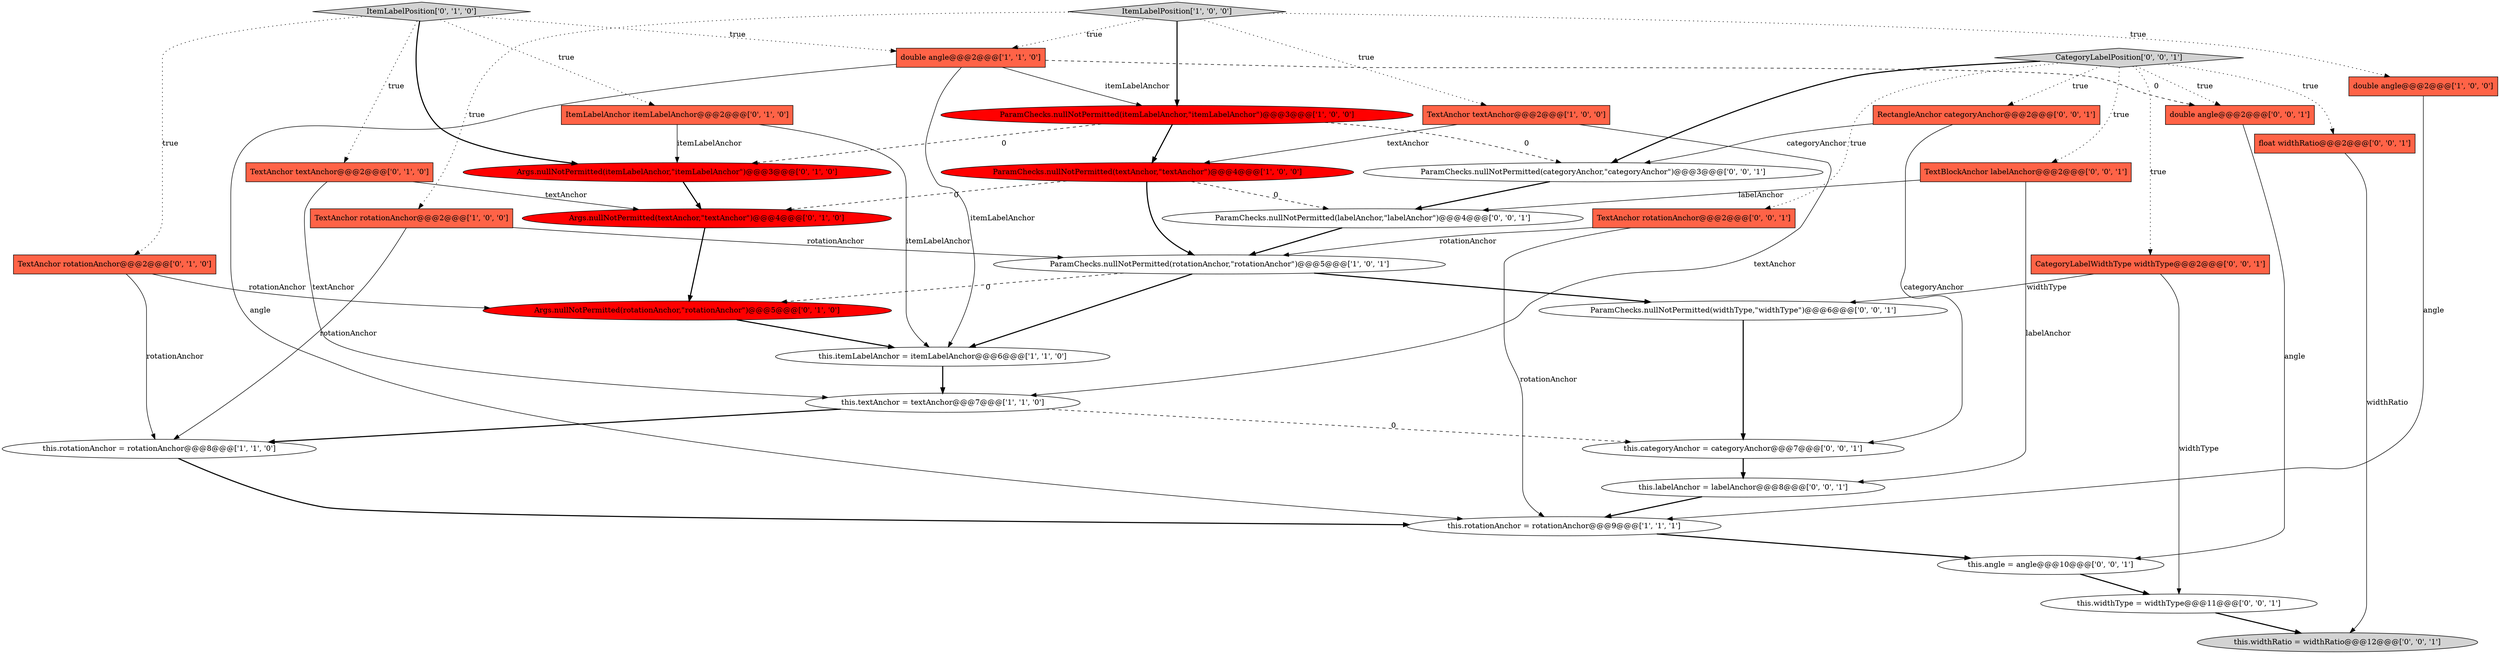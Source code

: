 digraph {
22 [style = filled, label = "ParamChecks.nullNotPermitted(widthType,\"widthType\")@@@6@@@['0', '0', '1']", fillcolor = white, shape = ellipse image = "AAA0AAABBB3BBB"];
23 [style = filled, label = "this.widthType = widthType@@@11@@@['0', '0', '1']", fillcolor = white, shape = ellipse image = "AAA0AAABBB3BBB"];
4 [style = filled, label = "TextAnchor textAnchor@@@2@@@['1', '0', '0']", fillcolor = tomato, shape = box image = "AAA0AAABBB1BBB"];
31 [style = filled, label = "float widthRatio@@@2@@@['0', '0', '1']", fillcolor = tomato, shape = box image = "AAA0AAABBB3BBB"];
28 [style = filled, label = "CategoryLabelWidthType widthType@@@2@@@['0', '0', '1']", fillcolor = tomato, shape = box image = "AAA0AAABBB3BBB"];
20 [style = filled, label = "ParamChecks.nullNotPermitted(labelAnchor,\"labelAnchor\")@@@4@@@['0', '0', '1']", fillcolor = white, shape = ellipse image = "AAA0AAABBB3BBB"];
3 [style = filled, label = "ItemLabelPosition['1', '0', '0']", fillcolor = lightgray, shape = diamond image = "AAA0AAABBB1BBB"];
11 [style = filled, label = "this.rotationAnchor = rotationAnchor@@@8@@@['1', '1', '0']", fillcolor = white, shape = ellipse image = "AAA0AAABBB1BBB"];
19 [style = filled, label = "RectangleAnchor categoryAnchor@@@2@@@['0', '0', '1']", fillcolor = tomato, shape = box image = "AAA0AAABBB3BBB"];
26 [style = filled, label = "this.labelAnchor = labelAnchor@@@8@@@['0', '0', '1']", fillcolor = white, shape = ellipse image = "AAA0AAABBB3BBB"];
10 [style = filled, label = "this.textAnchor = textAnchor@@@7@@@['1', '1', '0']", fillcolor = white, shape = ellipse image = "AAA0AAABBB1BBB"];
1 [style = filled, label = "TextAnchor rotationAnchor@@@2@@@['1', '0', '0']", fillcolor = tomato, shape = box image = "AAA0AAABBB1BBB"];
14 [style = filled, label = "Args.nullNotPermitted(rotationAnchor,\"rotationAnchor\")@@@5@@@['0', '1', '0']", fillcolor = red, shape = ellipse image = "AAA1AAABBB2BBB"];
32 [style = filled, label = "double angle@@@2@@@['0', '0', '1']", fillcolor = tomato, shape = box image = "AAA0AAABBB3BBB"];
2 [style = filled, label = "double angle@@@2@@@['1', '0', '0']", fillcolor = tomato, shape = box image = "AAA0AAABBB1BBB"];
0 [style = filled, label = "ParamChecks.nullNotPermitted(rotationAnchor,\"rotationAnchor\")@@@5@@@['1', '0', '1']", fillcolor = white, shape = ellipse image = "AAA0AAABBB1BBB"];
8 [style = filled, label = "double angle@@@2@@@['1', '1', '0']", fillcolor = tomato, shape = box image = "AAA0AAABBB1BBB"];
33 [style = filled, label = "this.categoryAnchor = categoryAnchor@@@7@@@['0', '0', '1']", fillcolor = white, shape = ellipse image = "AAA0AAABBB3BBB"];
12 [style = filled, label = "TextAnchor rotationAnchor@@@2@@@['0', '1', '0']", fillcolor = tomato, shape = box image = "AAA0AAABBB2BBB"];
27 [style = filled, label = "TextBlockAnchor labelAnchor@@@2@@@['0', '0', '1']", fillcolor = tomato, shape = box image = "AAA0AAABBB3BBB"];
30 [style = filled, label = "CategoryLabelPosition['0', '0', '1']", fillcolor = lightgray, shape = diamond image = "AAA0AAABBB3BBB"];
18 [style = filled, label = "TextAnchor textAnchor@@@2@@@['0', '1', '0']", fillcolor = tomato, shape = box image = "AAA0AAABBB2BBB"];
5 [style = filled, label = "ParamChecks.nullNotPermitted(textAnchor,\"textAnchor\")@@@4@@@['1', '0', '0']", fillcolor = red, shape = ellipse image = "AAA1AAABBB1BBB"];
15 [style = filled, label = "ItemLabelPosition['0', '1', '0']", fillcolor = lightgray, shape = diamond image = "AAA0AAABBB2BBB"];
6 [style = filled, label = "this.rotationAnchor = rotationAnchor@@@9@@@['1', '1', '1']", fillcolor = white, shape = ellipse image = "AAA0AAABBB1BBB"];
29 [style = filled, label = "this.angle = angle@@@10@@@['0', '0', '1']", fillcolor = white, shape = ellipse image = "AAA0AAABBB3BBB"];
24 [style = filled, label = "this.widthRatio = widthRatio@@@12@@@['0', '0', '1']", fillcolor = lightgray, shape = ellipse image = "AAA0AAABBB3BBB"];
9 [style = filled, label = "ParamChecks.nullNotPermitted(itemLabelAnchor,\"itemLabelAnchor\")@@@3@@@['1', '0', '0']", fillcolor = red, shape = ellipse image = "AAA1AAABBB1BBB"];
16 [style = filled, label = "Args.nullNotPermitted(textAnchor,\"textAnchor\")@@@4@@@['0', '1', '0']", fillcolor = red, shape = ellipse image = "AAA1AAABBB2BBB"];
17 [style = filled, label = "ItemLabelAnchor itemLabelAnchor@@@2@@@['0', '1', '0']", fillcolor = tomato, shape = box image = "AAA0AAABBB2BBB"];
25 [style = filled, label = "TextAnchor rotationAnchor@@@2@@@['0', '0', '1']", fillcolor = tomato, shape = box image = "AAA0AAABBB3BBB"];
13 [style = filled, label = "Args.nullNotPermitted(itemLabelAnchor,\"itemLabelAnchor\")@@@3@@@['0', '1', '0']", fillcolor = red, shape = ellipse image = "AAA1AAABBB2BBB"];
7 [style = filled, label = "this.itemLabelAnchor = itemLabelAnchor@@@6@@@['1', '1', '0']", fillcolor = white, shape = ellipse image = "AAA0AAABBB1BBB"];
21 [style = filled, label = "ParamChecks.nullNotPermitted(categoryAnchor,\"categoryAnchor\")@@@3@@@['0', '0', '1']", fillcolor = white, shape = ellipse image = "AAA0AAABBB3BBB"];
8->9 [style = solid, label="itemLabelAnchor"];
2->6 [style = solid, label="angle"];
28->23 [style = solid, label="widthType"];
15->13 [style = bold, label=""];
1->0 [style = solid, label="rotationAnchor"];
22->33 [style = bold, label=""];
7->10 [style = bold, label=""];
30->27 [style = dotted, label="true"];
19->33 [style = solid, label="categoryAnchor"];
11->6 [style = bold, label=""];
20->0 [style = bold, label=""];
15->18 [style = dotted, label="true"];
30->19 [style = dotted, label="true"];
8->32 [style = dashed, label="0"];
12->14 [style = solid, label="rotationAnchor"];
3->4 [style = dotted, label="true"];
28->22 [style = solid, label="widthType"];
10->33 [style = dashed, label="0"];
29->23 [style = bold, label=""];
12->11 [style = solid, label="rotationAnchor"];
25->6 [style = solid, label="rotationAnchor"];
26->6 [style = bold, label=""];
8->6 [style = solid, label="angle"];
8->7 [style = solid, label="itemLabelAnchor"];
4->10 [style = solid, label="textAnchor"];
13->16 [style = bold, label=""];
6->29 [style = bold, label=""];
33->26 [style = bold, label=""];
14->7 [style = bold, label=""];
0->7 [style = bold, label=""];
5->20 [style = dashed, label="0"];
15->17 [style = dotted, label="true"];
1->11 [style = solid, label="rotationAnchor"];
3->9 [style = bold, label=""];
18->10 [style = solid, label="textAnchor"];
5->16 [style = dashed, label="0"];
0->14 [style = dashed, label="0"];
25->0 [style = solid, label="rotationAnchor"];
23->24 [style = bold, label=""];
30->21 [style = bold, label=""];
10->11 [style = bold, label=""];
21->20 [style = bold, label=""];
15->8 [style = dotted, label="true"];
30->25 [style = dotted, label="true"];
5->0 [style = bold, label=""];
9->21 [style = dashed, label="0"];
0->22 [style = bold, label=""];
17->13 [style = solid, label="itemLabelAnchor"];
9->13 [style = dashed, label="0"];
30->32 [style = dotted, label="true"];
9->5 [style = bold, label=""];
15->12 [style = dotted, label="true"];
32->29 [style = solid, label="angle"];
16->14 [style = bold, label=""];
27->20 [style = solid, label="labelAnchor"];
19->21 [style = solid, label="categoryAnchor"];
4->5 [style = solid, label="textAnchor"];
3->8 [style = dotted, label="true"];
30->28 [style = dotted, label="true"];
31->24 [style = solid, label="widthRatio"];
3->1 [style = dotted, label="true"];
17->7 [style = solid, label="itemLabelAnchor"];
30->31 [style = dotted, label="true"];
3->2 [style = dotted, label="true"];
27->26 [style = solid, label="labelAnchor"];
18->16 [style = solid, label="textAnchor"];
}
